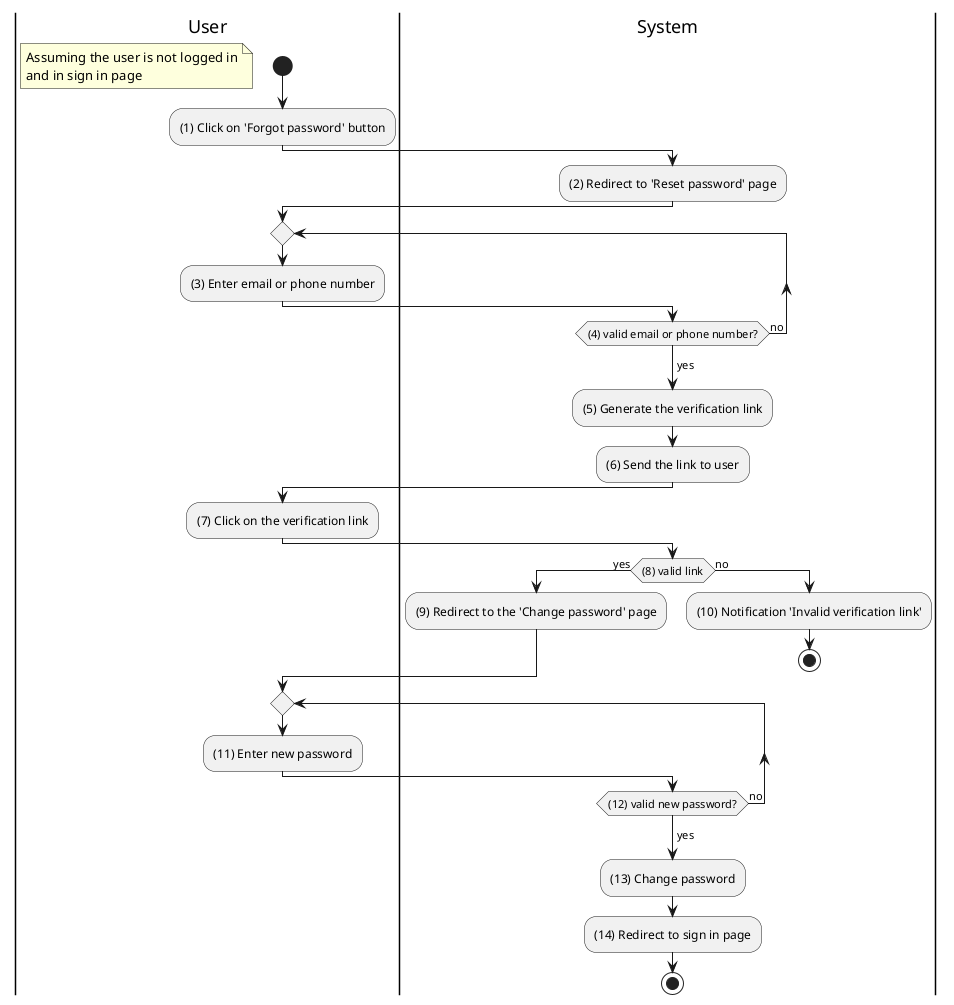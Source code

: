 @startuml
|User|
start
floating note left
Assuming the user is not logged in
and in sign in page
end note
:(1) Click on 'Forgot password' button;
|System|
:(2) Redirect to 'Reset password' page;
|User|
repeat
  :(3) Enter email or phone number;
|System|
repeat while ((4) valid email or phone number?) is (no)
->yes;
:(5) Generate the verification link;
:(6) Send the link to user;
|User|
:(7) Click on the verification link;
|System|
if ((8) valid link) then (yes)
:(9) Redirect to the 'Change password' page;
else (no)
:(10) Notification 'Invalid verification link';
stop;
endif
|User|
repeat
  :(11) Enter new password;
|System|
repeat while ((12) valid new password?) is (no)
->yes;
:(13) Change password;
:(14) Redirect to sign in page;
stop
@enduml
